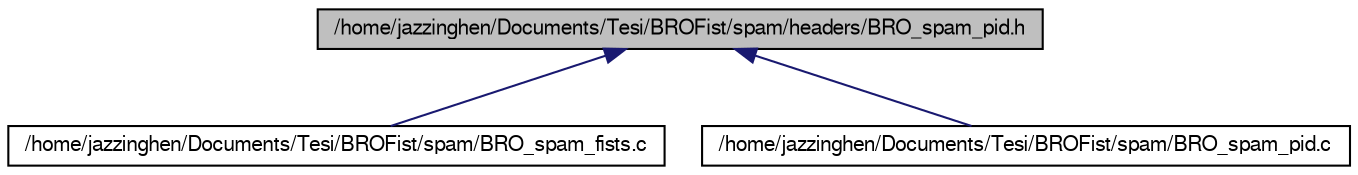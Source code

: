 digraph G
{
  edge [fontname="FreeSans",fontsize="10",labelfontname="FreeSans",labelfontsize="10"];
  node [fontname="FreeSans",fontsize="10",shape=record];
  Node1 [label="/home/jazzinghen/Documents/Tesi/BROFist/spam/headers/BRO_spam_pid.h",height=0.2,width=0.4,color="black", fillcolor="grey75", style="filled" fontcolor="black"];
  Node1 -> Node2 [dir=back,color="midnightblue",fontsize="10",style="solid"];
  Node2 [label="/home/jazzinghen/Documents/Tesi/BROFist/spam/BRO_spam_fists.c",height=0.2,width=0.4,color="black", fillcolor="white", style="filled",URL="$_b_r_o__spam__fists_8c.html"];
  Node1 -> Node3 [dir=back,color="midnightblue",fontsize="10",style="solid"];
  Node3 [label="/home/jazzinghen/Documents/Tesi/BROFist/spam/BRO_spam_pid.c",height=0.2,width=0.4,color="black", fillcolor="white", style="filled",URL="$_b_r_o__spam__pid_8c.html"];
}
